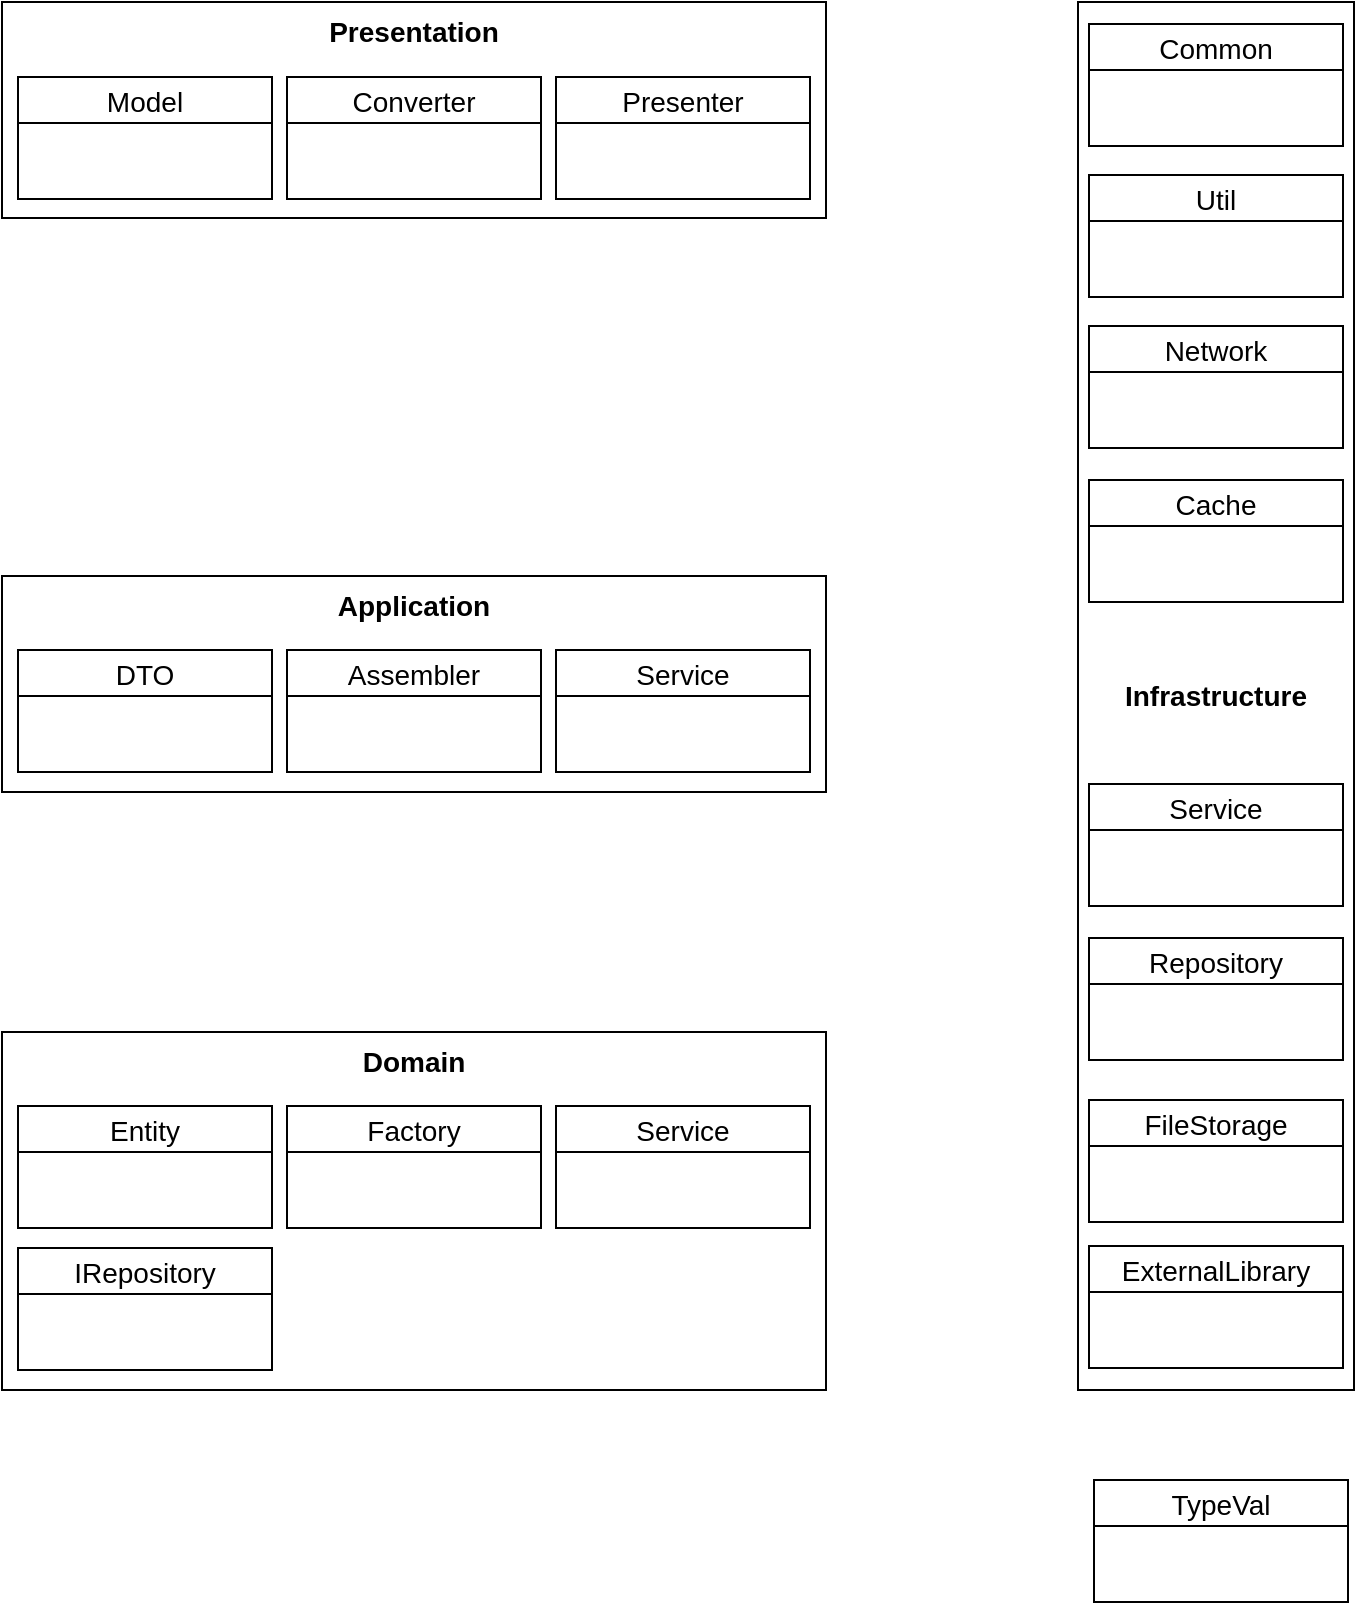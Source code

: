 <mxfile version="16.5.6" type="github">
  <diagram id="t8Y7ojLWVbgkkgcMnLQu" name="Page-1">
    <mxGraphModel dx="2862" dy="1922" grid="0" gridSize="10" guides="1" tooltips="1" connect="1" arrows="1" fold="1" page="0" pageScale="1" pageWidth="827" pageHeight="1169" math="0" shadow="0">
      <root>
        <mxCell id="0" />
        <mxCell id="1" parent="0" />
        <mxCell id="0brMyMKNP4jkfmAV0mL4-5" value="Presentation" style="rounded=0;whiteSpace=wrap;html=1;verticalAlign=top;align=center;fontSize=14;horizontal=1;fontStyle=1" vertex="1" parent="1">
          <mxGeometry x="-467" y="-582" width="412" height="108" as="geometry" />
        </mxCell>
        <mxCell id="0brMyMKNP4jkfmAV0mL4-6" value="Infrastructure" style="rounded=0;whiteSpace=wrap;html=1;fontSize=14;fontStyle=1" vertex="1" parent="1">
          <mxGeometry x="71" y="-582" width="138" height="694" as="geometry" />
        </mxCell>
        <mxCell id="0brMyMKNP4jkfmAV0mL4-7" value="Model" style="swimlane;fontSize=14;startSize=23;fontStyle=0" vertex="1" parent="1">
          <mxGeometry x="-459" y="-544.5" width="127" height="61" as="geometry">
            <mxRectangle x="-467" y="-465" width="146" height="23" as="alternateBounds" />
          </mxGeometry>
        </mxCell>
        <mxCell id="0brMyMKNP4jkfmAV0mL4-9" value="Converter" style="swimlane;fontSize=14;startSize=23;fontStyle=0" vertex="1" parent="1">
          <mxGeometry x="-324.5" y="-544.5" width="127" height="61" as="geometry">
            <mxRectangle x="-467" y="-465" width="146" height="23" as="alternateBounds" />
          </mxGeometry>
        </mxCell>
        <mxCell id="0brMyMKNP4jkfmAV0mL4-16" value="Presenter" style="swimlane;fontSize=14;startSize=23;fontStyle=0" vertex="1" parent="1">
          <mxGeometry x="-190" y="-544.5" width="127" height="61" as="geometry">
            <mxRectangle x="-467" y="-465" width="146" height="23" as="alternateBounds" />
          </mxGeometry>
        </mxCell>
        <mxCell id="0brMyMKNP4jkfmAV0mL4-29" value="Application" style="rounded=0;whiteSpace=wrap;html=1;verticalAlign=top;align=center;fontSize=14;horizontal=1;fontStyle=1" vertex="1" parent="1">
          <mxGeometry x="-467" y="-295" width="412" height="108" as="geometry" />
        </mxCell>
        <mxCell id="0brMyMKNP4jkfmAV0mL4-30" value="Domain" style="rounded=0;whiteSpace=wrap;html=1;verticalAlign=top;align=center;fontSize=14;horizontal=1;fontStyle=1" vertex="1" parent="1">
          <mxGeometry x="-467" y="-67" width="412" height="179" as="geometry" />
        </mxCell>
        <mxCell id="0brMyMKNP4jkfmAV0mL4-25" value="DTO" style="swimlane;fontSize=14;startSize=23;fontStyle=0" vertex="1" parent="1">
          <mxGeometry x="-459" y="-258" width="127" height="61" as="geometry">
            <mxRectangle x="-467" y="-465" width="146" height="23" as="alternateBounds" />
          </mxGeometry>
        </mxCell>
        <mxCell id="0brMyMKNP4jkfmAV0mL4-13" value="Assembler" style="swimlane;fontSize=14;startSize=23;fontStyle=0" vertex="1" parent="1">
          <mxGeometry x="-324.5" y="-258" width="127" height="61" as="geometry">
            <mxRectangle x="-467" y="-465" width="146" height="23" as="alternateBounds" />
          </mxGeometry>
        </mxCell>
        <mxCell id="0brMyMKNP4jkfmAV0mL4-11" value="Service" style="swimlane;fontSize=14;startSize=23;fontStyle=0" vertex="1" parent="1">
          <mxGeometry x="-190" y="-258" width="127" height="61" as="geometry">
            <mxRectangle x="-467" y="-465" width="146" height="23" as="alternateBounds" />
          </mxGeometry>
        </mxCell>
        <mxCell id="0brMyMKNP4jkfmAV0mL4-14" value="TypeVal" style="swimlane;fontSize=14;startSize=23;fontStyle=0" vertex="1" parent="1">
          <mxGeometry x="79" y="157" width="127" height="61" as="geometry">
            <mxRectangle x="-467" y="-465" width="146" height="23" as="alternateBounds" />
          </mxGeometry>
        </mxCell>
        <mxCell id="0brMyMKNP4jkfmAV0mL4-12" value="Network" style="swimlane;fontSize=14;startSize=23;fontStyle=0" vertex="1" parent="1">
          <mxGeometry x="76.5" y="-420" width="127" height="61" as="geometry">
            <mxRectangle x="-467" y="-465" width="146" height="23" as="alternateBounds" />
          </mxGeometry>
        </mxCell>
        <mxCell id="0brMyMKNP4jkfmAV0mL4-26" value="Util" style="swimlane;fontSize=14;startSize=23;fontStyle=0" vertex="1" parent="1">
          <mxGeometry x="76.5" y="-495.5" width="127" height="61" as="geometry">
            <mxRectangle x="-467" y="-465" width="146" height="23" as="alternateBounds" />
          </mxGeometry>
        </mxCell>
        <mxCell id="0brMyMKNP4jkfmAV0mL4-10" value="Common" style="swimlane;fontSize=14;startSize=23;fontStyle=0" vertex="1" parent="1">
          <mxGeometry x="76.5" y="-571" width="127" height="61" as="geometry">
            <mxRectangle x="-467" y="-465" width="146" height="23" as="alternateBounds" />
          </mxGeometry>
        </mxCell>
        <mxCell id="0brMyMKNP4jkfmAV0mL4-24" value="Service" style="swimlane;fontSize=14;startSize=23;fontStyle=0" vertex="1" parent="1">
          <mxGeometry x="-190" y="-30" width="127" height="61" as="geometry">
            <mxRectangle x="-467" y="-465" width="146" height="23" as="alternateBounds" />
          </mxGeometry>
        </mxCell>
        <mxCell id="0brMyMKNP4jkfmAV0mL4-23" value="Entity" style="swimlane;fontSize=14;startSize=23;fontStyle=0" vertex="1" parent="1">
          <mxGeometry x="-459" y="-30" width="127" height="61" as="geometry">
            <mxRectangle x="-467" y="-465" width="146" height="23" as="alternateBounds" />
          </mxGeometry>
        </mxCell>
        <mxCell id="0brMyMKNP4jkfmAV0mL4-22" value="Cache" style="swimlane;fontSize=14;startSize=23;fontStyle=0" vertex="1" parent="1">
          <mxGeometry x="76.5" y="-343" width="127" height="61" as="geometry">
            <mxRectangle x="-467" y="-465" width="146" height="23" as="alternateBounds" />
          </mxGeometry>
        </mxCell>
        <mxCell id="0brMyMKNP4jkfmAV0mL4-21" value="Service" style="swimlane;fontSize=14;startSize=23;fontStyle=0" vertex="1" parent="1">
          <mxGeometry x="76.5" y="-191" width="127" height="61" as="geometry">
            <mxRectangle x="-467" y="-465" width="146" height="23" as="alternateBounds" />
          </mxGeometry>
        </mxCell>
        <mxCell id="0brMyMKNP4jkfmAV0mL4-20" value="Factory" style="swimlane;fontSize=14;startSize=23;fontStyle=0" vertex="1" parent="1">
          <mxGeometry x="-324.5" y="-30" width="127" height="61" as="geometry">
            <mxRectangle x="-467" y="-465" width="146" height="23" as="alternateBounds" />
          </mxGeometry>
        </mxCell>
        <mxCell id="0brMyMKNP4jkfmAV0mL4-19" value="IRepository" style="swimlane;fontSize=14;startSize=23;fontStyle=0" vertex="1" parent="1">
          <mxGeometry x="-459" y="41" width="127" height="61" as="geometry">
            <mxRectangle x="-467" y="-465" width="146" height="23" as="alternateBounds" />
          </mxGeometry>
        </mxCell>
        <mxCell id="0brMyMKNP4jkfmAV0mL4-15" value="Repository" style="swimlane;fontSize=14;startSize=23;fontStyle=0" vertex="1" parent="1">
          <mxGeometry x="76.5" y="-114" width="127" height="61" as="geometry">
            <mxRectangle x="-467" y="-465" width="146" height="23" as="alternateBounds" />
          </mxGeometry>
        </mxCell>
        <mxCell id="0brMyMKNP4jkfmAV0mL4-18" value="FileStorage" style="swimlane;fontSize=14;startSize=23;fontStyle=0" vertex="1" parent="1">
          <mxGeometry x="76.5" y="-33" width="127" height="61" as="geometry">
            <mxRectangle x="-467" y="-465" width="146" height="23" as="alternateBounds" />
          </mxGeometry>
        </mxCell>
        <mxCell id="0brMyMKNP4jkfmAV0mL4-17" value="ExternalLibrary" style="swimlane;fontSize=14;startSize=23;fontStyle=0" vertex="1" parent="1">
          <mxGeometry x="76.5" y="40" width="127" height="61" as="geometry">
            <mxRectangle x="-467" y="-465" width="146" height="23" as="alternateBounds" />
          </mxGeometry>
        </mxCell>
      </root>
    </mxGraphModel>
  </diagram>
</mxfile>
